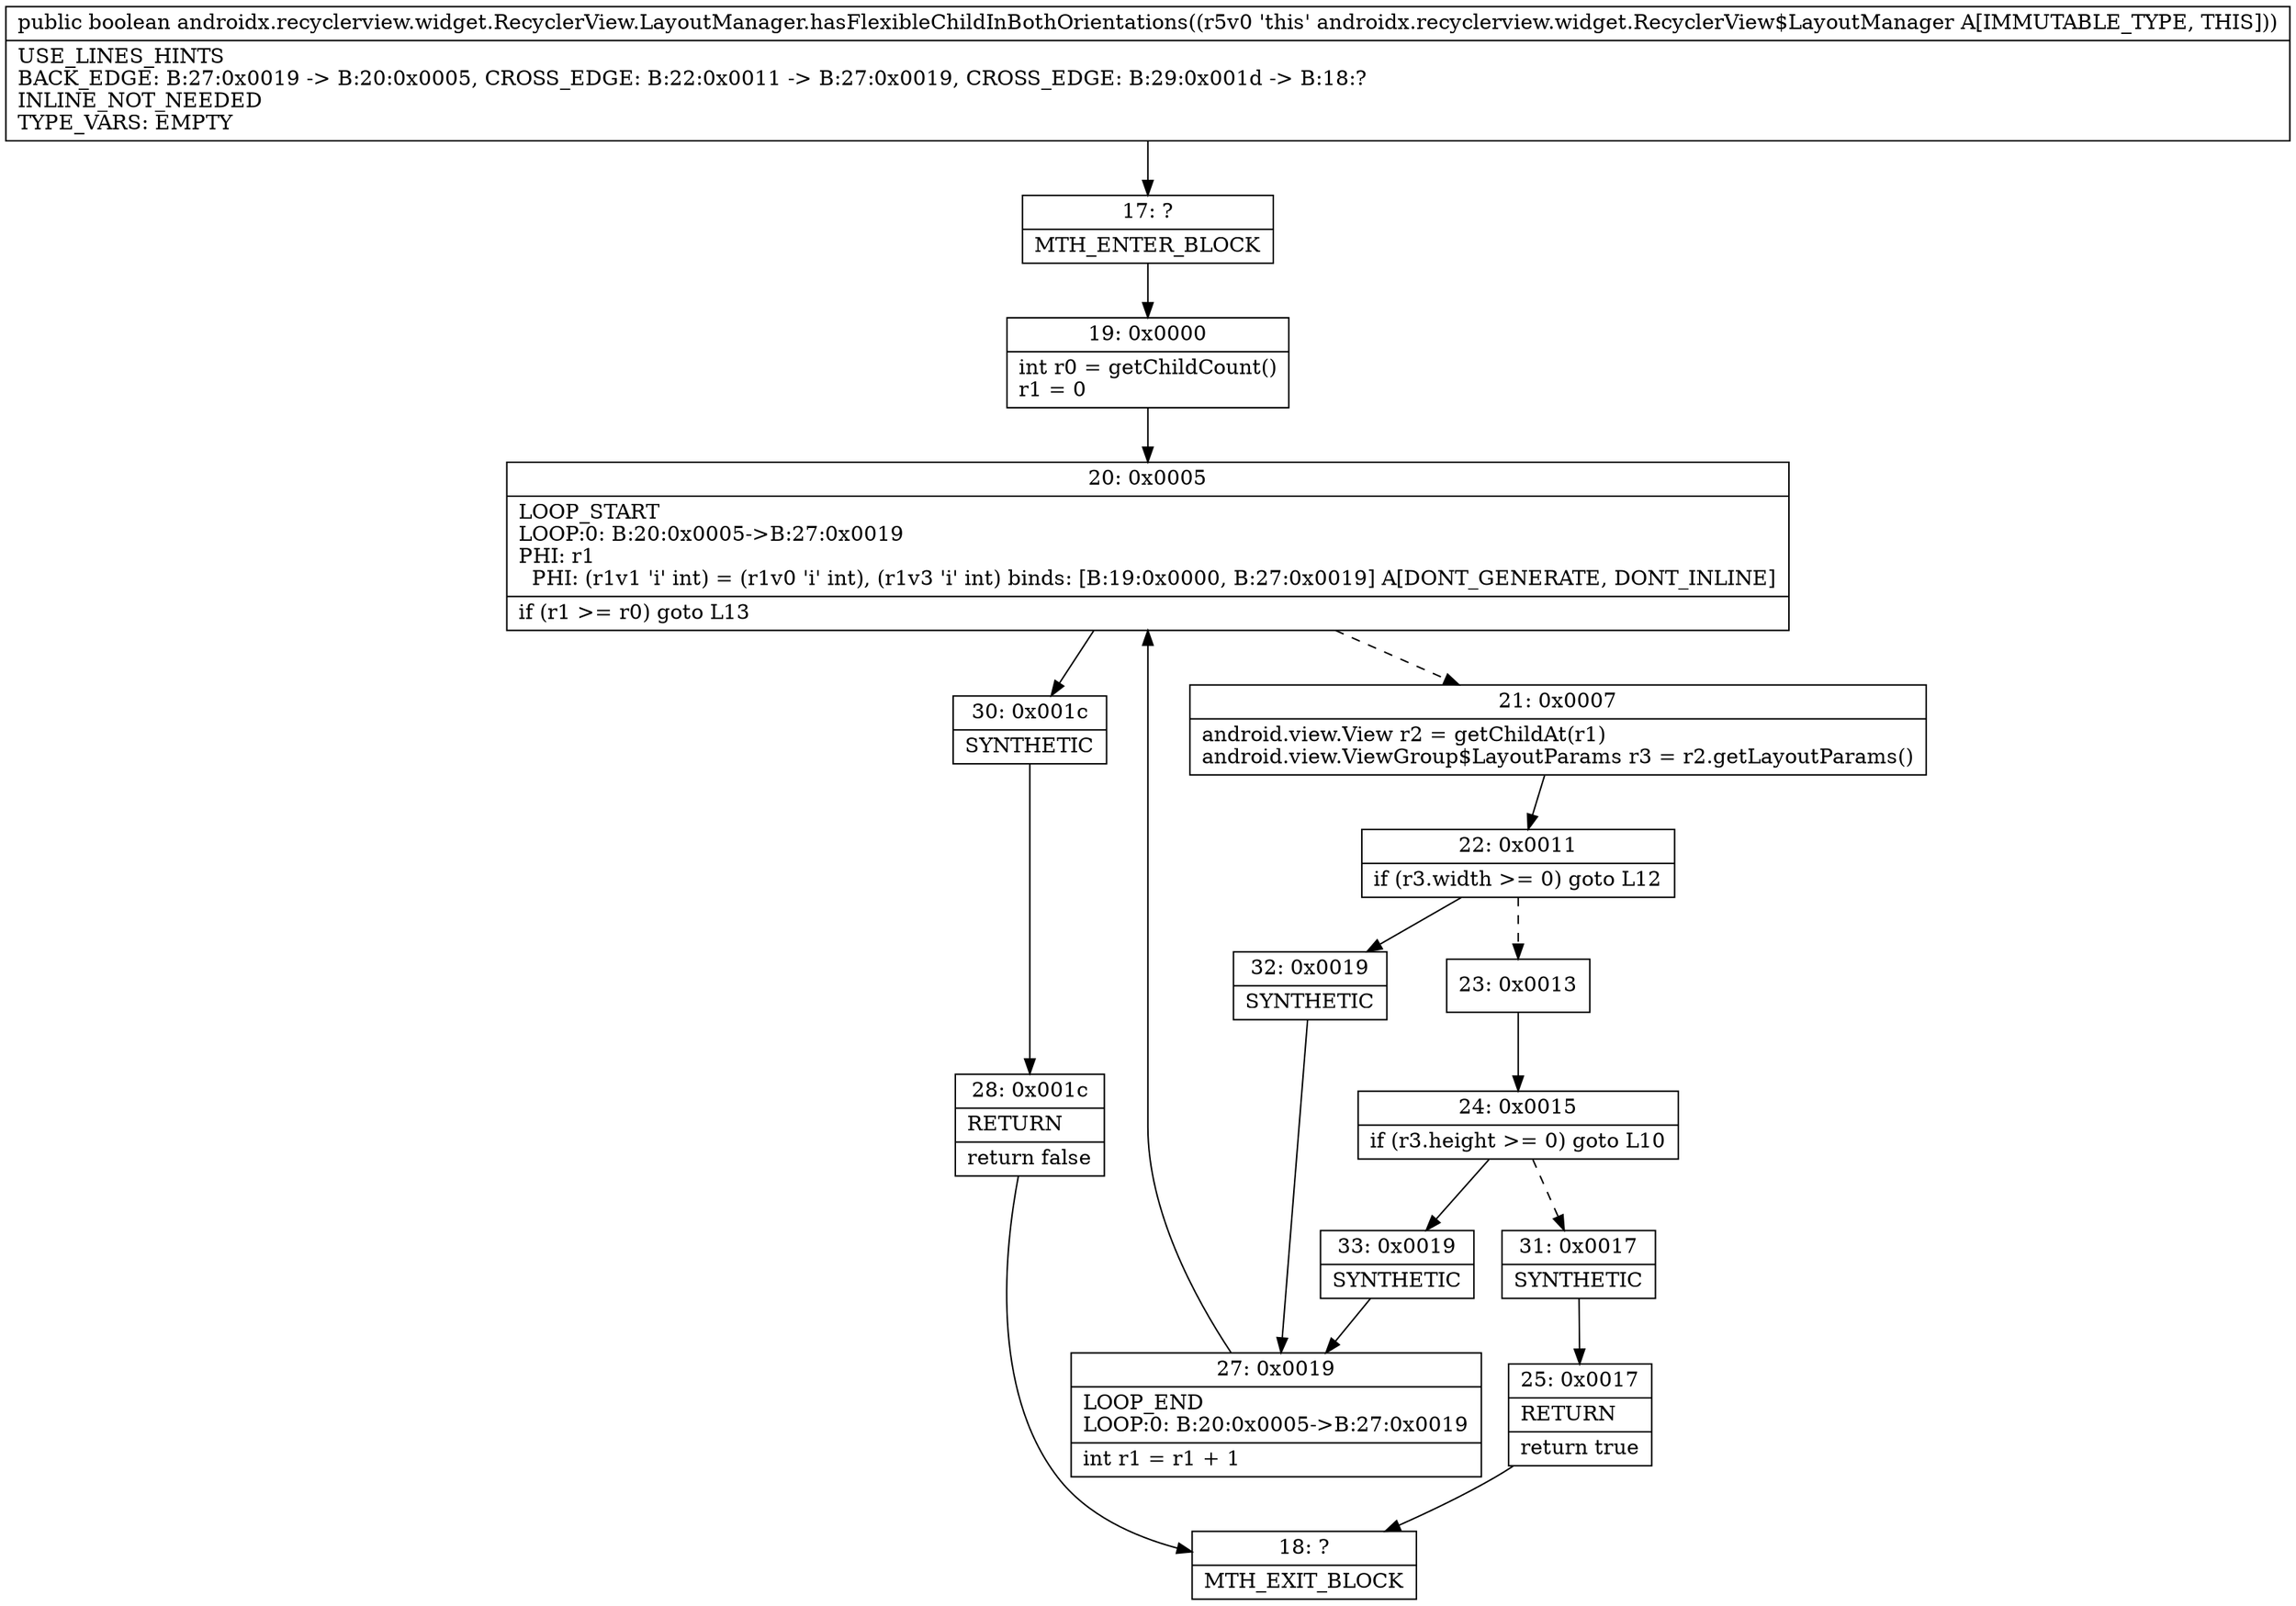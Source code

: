 digraph "CFG forandroidx.recyclerview.widget.RecyclerView.LayoutManager.hasFlexibleChildInBothOrientations()Z" {
Node_17 [shape=record,label="{17\:\ ?|MTH_ENTER_BLOCK\l}"];
Node_19 [shape=record,label="{19\:\ 0x0000|int r0 = getChildCount()\lr1 = 0\l}"];
Node_20 [shape=record,label="{20\:\ 0x0005|LOOP_START\lLOOP:0: B:20:0x0005\-\>B:27:0x0019\lPHI: r1 \l  PHI: (r1v1 'i' int) = (r1v0 'i' int), (r1v3 'i' int) binds: [B:19:0x0000, B:27:0x0019] A[DONT_GENERATE, DONT_INLINE]\l|if (r1 \>= r0) goto L13\l}"];
Node_21 [shape=record,label="{21\:\ 0x0007|android.view.View r2 = getChildAt(r1)\landroid.view.ViewGroup$LayoutParams r3 = r2.getLayoutParams()\l}"];
Node_22 [shape=record,label="{22\:\ 0x0011|if (r3.width \>= 0) goto L12\l}"];
Node_23 [shape=record,label="{23\:\ 0x0013}"];
Node_24 [shape=record,label="{24\:\ 0x0015|if (r3.height \>= 0) goto L10\l}"];
Node_31 [shape=record,label="{31\:\ 0x0017|SYNTHETIC\l}"];
Node_25 [shape=record,label="{25\:\ 0x0017|RETURN\l|return true\l}"];
Node_18 [shape=record,label="{18\:\ ?|MTH_EXIT_BLOCK\l}"];
Node_33 [shape=record,label="{33\:\ 0x0019|SYNTHETIC\l}"];
Node_27 [shape=record,label="{27\:\ 0x0019|LOOP_END\lLOOP:0: B:20:0x0005\-\>B:27:0x0019\l|int r1 = r1 + 1\l}"];
Node_32 [shape=record,label="{32\:\ 0x0019|SYNTHETIC\l}"];
Node_30 [shape=record,label="{30\:\ 0x001c|SYNTHETIC\l}"];
Node_28 [shape=record,label="{28\:\ 0x001c|RETURN\l|return false\l}"];
MethodNode[shape=record,label="{public boolean androidx.recyclerview.widget.RecyclerView.LayoutManager.hasFlexibleChildInBothOrientations((r5v0 'this' androidx.recyclerview.widget.RecyclerView$LayoutManager A[IMMUTABLE_TYPE, THIS]))  | USE_LINES_HINTS\lBACK_EDGE: B:27:0x0019 \-\> B:20:0x0005, CROSS_EDGE: B:22:0x0011 \-\> B:27:0x0019, CROSS_EDGE: B:29:0x001d \-\> B:18:?\lINLINE_NOT_NEEDED\lTYPE_VARS: EMPTY\l}"];
MethodNode -> Node_17;Node_17 -> Node_19;
Node_19 -> Node_20;
Node_20 -> Node_21[style=dashed];
Node_20 -> Node_30;
Node_21 -> Node_22;
Node_22 -> Node_23[style=dashed];
Node_22 -> Node_32;
Node_23 -> Node_24;
Node_24 -> Node_31[style=dashed];
Node_24 -> Node_33;
Node_31 -> Node_25;
Node_25 -> Node_18;
Node_33 -> Node_27;
Node_27 -> Node_20;
Node_32 -> Node_27;
Node_30 -> Node_28;
Node_28 -> Node_18;
}

